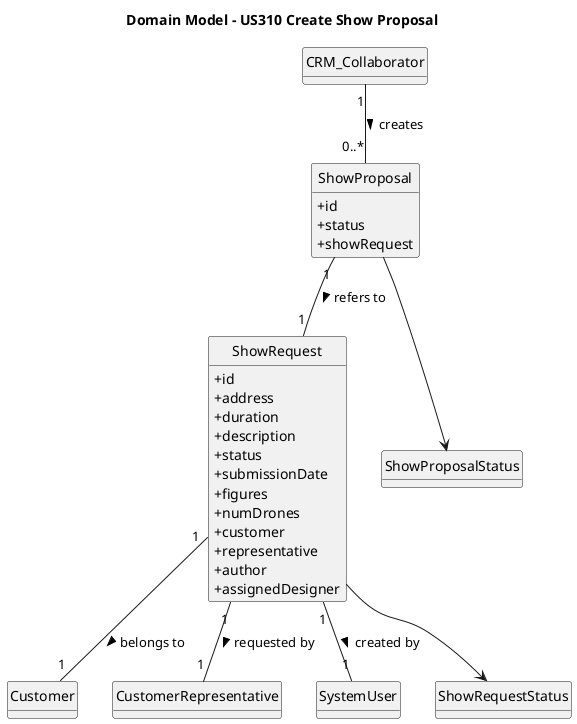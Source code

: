 @startuml
skinparam monochrome true
skinparam packageStyle rectangle
skinparam shadowing false

skinparam classAttributeIconSize 0
hide circle
hide methods

title Domain Model - US310 Create Show Proposal

class CRM_Collaborator

class ShowRequest {
+id
+address
+duration
+description
+status
+submissionDate
+figures
+numDrones
+customer
+representative
+author
+assignedDesigner
}

class ShowProposal {
+id
+status
+showRequest
}

class Customer

class CustomerRepresentative

class SystemUser

enum ShowRequestStatus
enum ShowProposalStatus

CRM_Collaborator "1" -- "0..*" ShowProposal : creates >
ShowProposal "1" -- "1" ShowRequest : refers to >
ShowRequest "1" -- "1" Customer : belongs to >
ShowRequest "1" -- "1" CustomerRepresentative : requested by >
ShowRequest "1" -- "1" SystemUser : created by >

ShowRequest --> ShowRequestStatus
ShowProposal --> ShowProposalStatus

@enduml
